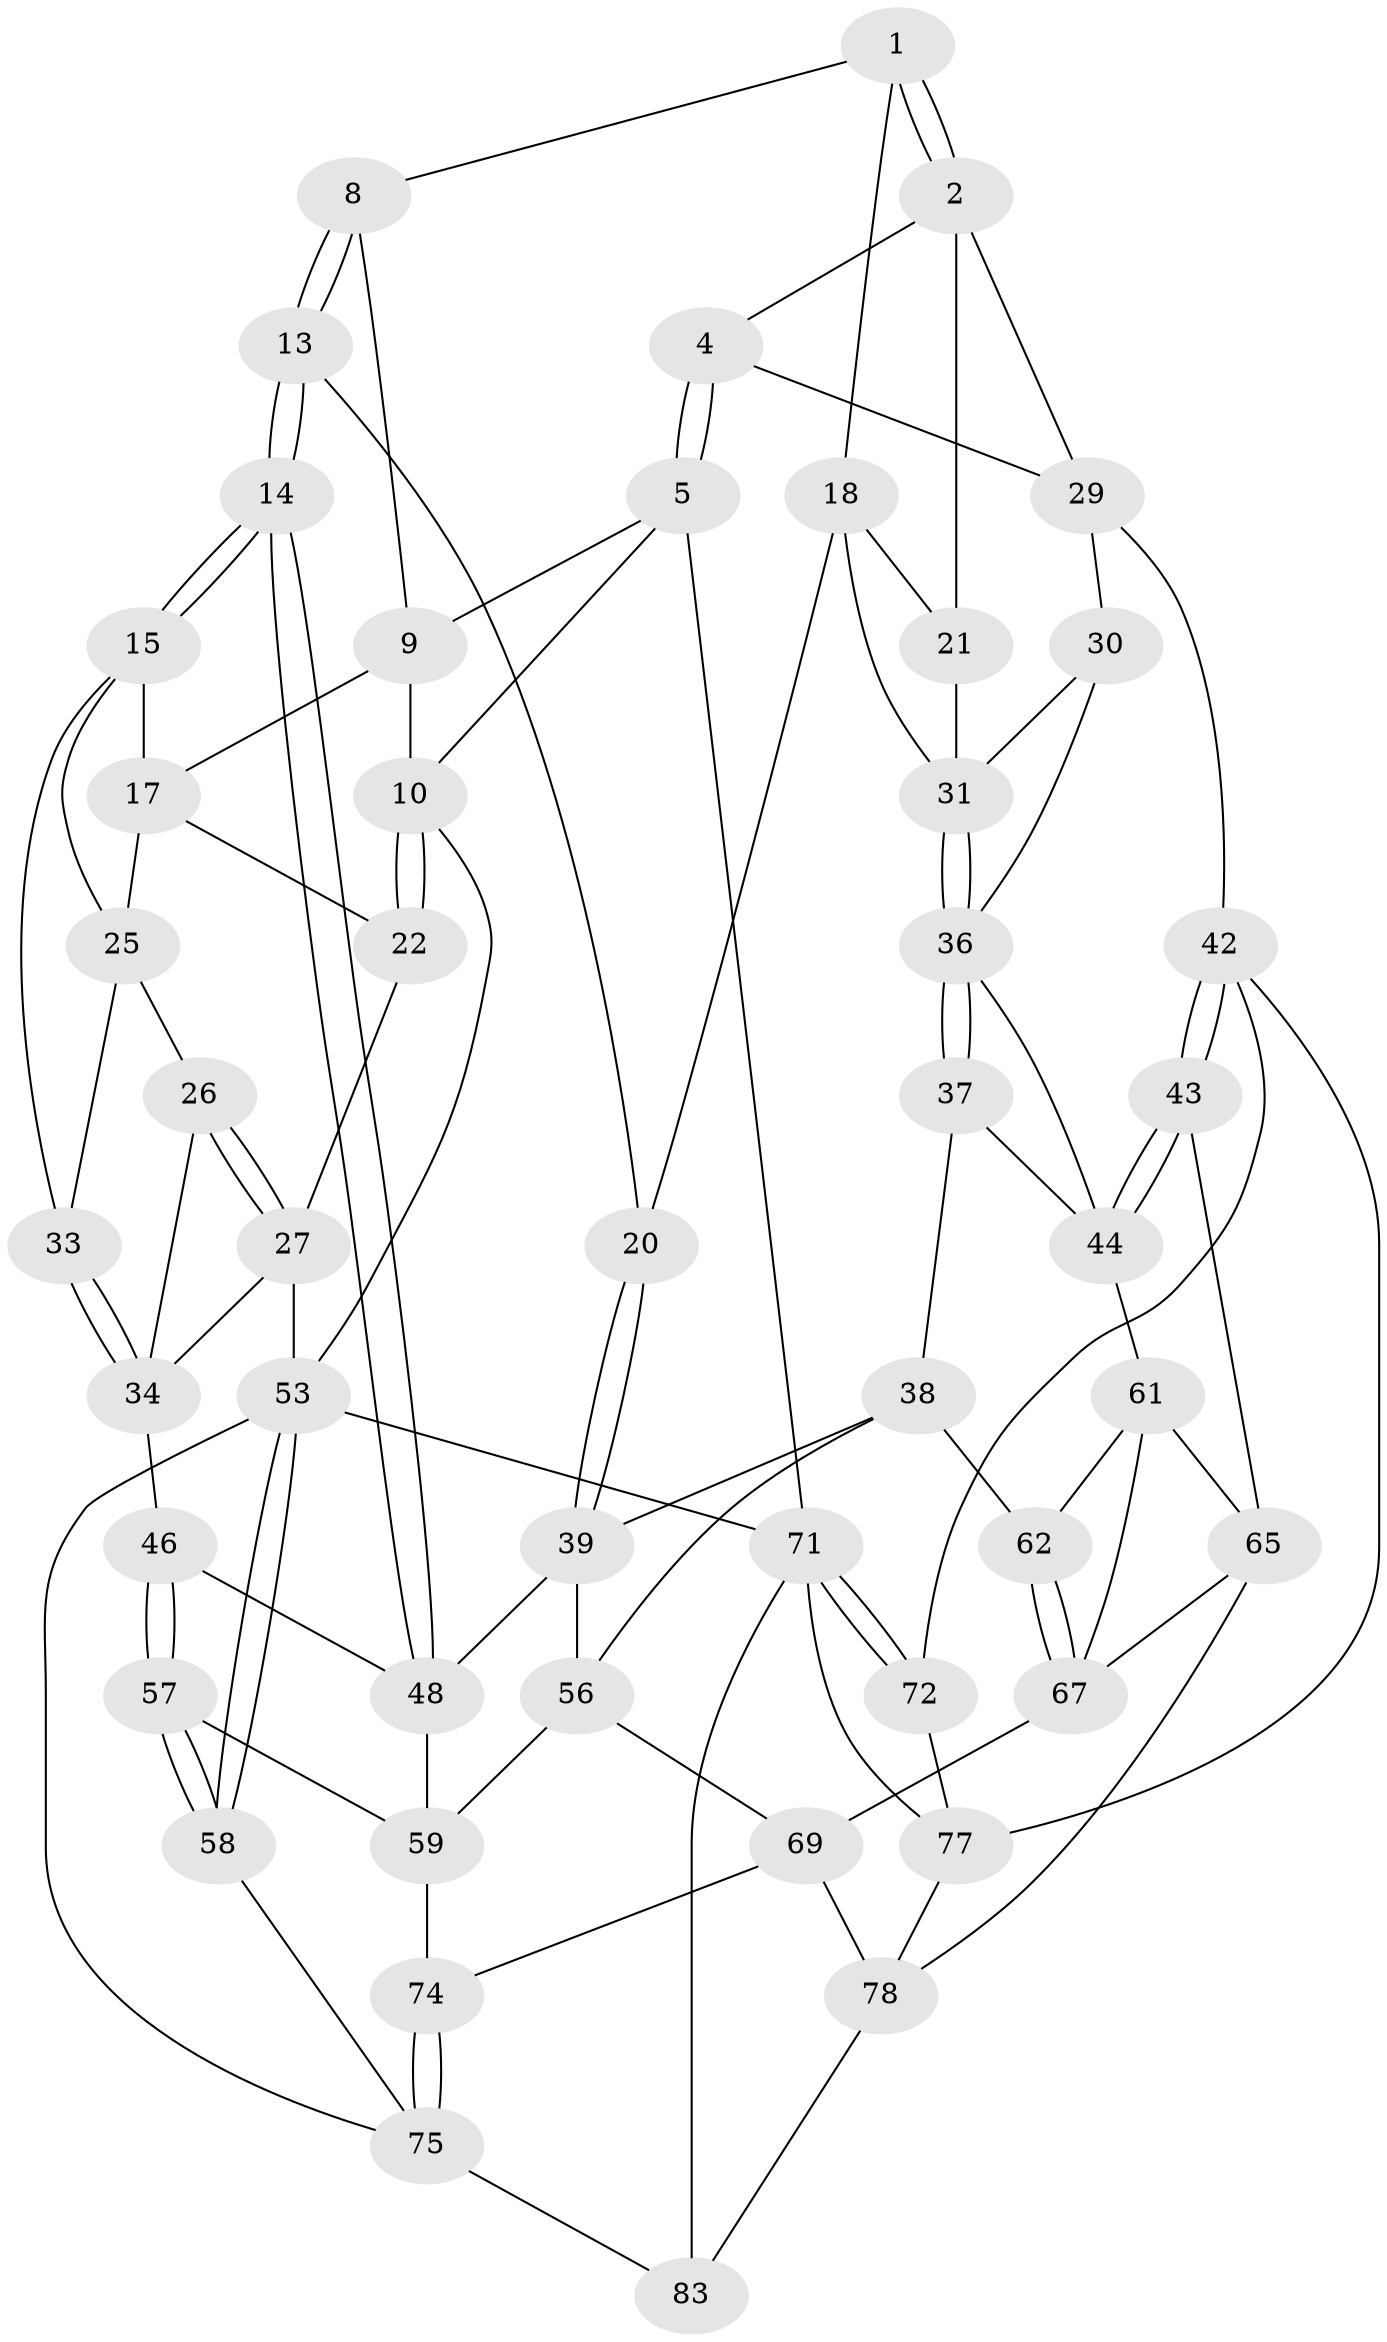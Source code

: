 // original degree distribution, {3: 0.047619047619047616, 5: 0.5, 6: 0.23809523809523808, 4: 0.21428571428571427}
// Generated by graph-tools (version 1.1) at 2025/42/03/06/25 10:42:27]
// undirected, 49 vertices, 109 edges
graph export_dot {
graph [start="1"]
  node [color=gray90,style=filled];
  1 [pos="+0.7829554553631612+0",super="+7"];
  2 [pos="+0.9696042339629314+0.1479370999629749",super="+3"];
  4 [pos="+1+0.17063000578280632"];
  5 [pos="+1+0",super="+6"];
  8 [pos="+0.6338526327485167+0.11620645981960176"];
  9 [pos="+0.4127203511596475+0",super="+12"];
  10 [pos="+0+0",super="+11"];
  13 [pos="+0.5850926014129877+0.2845598339155637"];
  14 [pos="+0.45463725465616056+0.2877318396720631"];
  15 [pos="+0.440179043861297+0.27320338315282494",super="+16"];
  17 [pos="+0.3042403594469392+0",super="+24"];
  18 [pos="+0.7615568611363854+0.20784855311355097",super="+19"];
  20 [pos="+0.6607940732300366+0.30160091848973175"];
  21 [pos="+0.9138181386863309+0.1870386328264127"];
  22 [pos="+0+0.1681848668618221",super="+23"];
  25 [pos="+0.06996641717411857+0.2098421180433649",super="+28"];
  26 [pos="+0.016042579326728968+0.2756763701831869"];
  27 [pos="+0+0.2819143914739386",super="+51"];
  29 [pos="+0.9209271734847537+0.36212217596240004",super="+40"];
  30 [pos="+0.9116516944516673+0.3627800699830112"];
  31 [pos="+0.8958121187695565+0.3530319686438001",super="+32"];
  33 [pos="+0.13105758003789075+0.3618107737083437",super="+35"];
  34 [pos="+0.12259143881587375+0.36812716889446156",super="+45"];
  36 [pos="+0.7982811626873185+0.4351706167395875",super="+41"];
  37 [pos="+0.7455434057993569+0.46568439319648636"];
  38 [pos="+0.7322766478838891+0.45937596968102623",super="+55"];
  39 [pos="+0.7223326457578891+0.4478230181870418",super="+50"];
  42 [pos="+1+0.6332839470817339",super="+73"];
  43 [pos="+0.9693415251408626+0.6013506541058797"];
  44 [pos="+0.9640789523021329+0.5957803436810228",super="+52"];
  46 [pos="+0.11791579592329847+0.4720859886513735",super="+47"];
  48 [pos="+0.44154266358006256+0.41635830704782784",super="+49"];
  53 [pos="+0+0.8790484317609483",super="+54"];
  56 [pos="+0.5694922861635343+0.6349884789956808",super="+63"];
  57 [pos="+0.1291542929278969+0.5801839171905402",super="+60"];
  58 [pos="+0+0.8679360976214",super="+76"];
  59 [pos="+0.30808717760472587+0.5815467121122275",super="+64"];
  61 [pos="+0.7526364318919078+0.5821343020198037",super="+66"];
  62 [pos="+0.688841986066524+0.6035094092221669"];
  65 [pos="+0.8765786494271147+0.6649877118360592",super="+70"];
  67 [pos="+0.7427106587747131+0.6570239185981416",super="+68"];
  69 [pos="+0.5751213390160104+0.7377405993174136",super="+79"];
  71 [pos="+1+1",super="+82"];
  72 [pos="+1+1"];
  74 [pos="+0.38036187722124987+0.8621086486400549"];
  75 [pos="+0.35705073441095436+0.8785610957975183",super="+84"];
  77 [pos="+0.8746446092349567+0.871486376477233",super="+81"];
  78 [pos="+0.827462694632969+0.8427924552139029",super="+80"];
  83 [pos="+0.6454651486432752+1"];
  1 -- 2;
  1 -- 2;
  1 -- 8;
  1 -- 18;
  2 -- 21;
  2 -- 4;
  2 -- 29;
  4 -- 5;
  4 -- 5;
  4 -- 29;
  5 -- 10;
  5 -- 71;
  5 -- 9;
  8 -- 9;
  8 -- 13;
  8 -- 13;
  9 -- 10;
  9 -- 17;
  10 -- 22;
  10 -- 22;
  10 -- 53;
  13 -- 14;
  13 -- 14;
  13 -- 20;
  14 -- 15;
  14 -- 15;
  14 -- 48;
  14 -- 48;
  15 -- 17;
  15 -- 25;
  15 -- 33;
  17 -- 22;
  17 -- 25;
  18 -- 21;
  18 -- 20;
  18 -- 31;
  20 -- 39;
  20 -- 39;
  21 -- 31;
  22 -- 27;
  25 -- 26;
  25 -- 33;
  26 -- 27;
  26 -- 27;
  26 -- 34;
  27 -- 34;
  27 -- 53;
  29 -- 30;
  29 -- 42;
  30 -- 31;
  30 -- 36;
  31 -- 36;
  31 -- 36;
  33 -- 34;
  33 -- 34;
  34 -- 46;
  36 -- 37;
  36 -- 37;
  36 -- 44;
  37 -- 38;
  37 -- 44;
  38 -- 39;
  38 -- 56;
  38 -- 62;
  39 -- 48;
  39 -- 56;
  42 -- 43;
  42 -- 43;
  42 -- 72;
  42 -- 77;
  43 -- 44;
  43 -- 44;
  43 -- 65;
  44 -- 61;
  46 -- 57;
  46 -- 57;
  46 -- 48;
  48 -- 59;
  53 -- 58;
  53 -- 58;
  53 -- 71;
  53 -- 75;
  56 -- 59;
  56 -- 69;
  57 -- 58 [weight=2];
  57 -- 58;
  57 -- 59;
  58 -- 75;
  59 -- 74;
  61 -- 62;
  61 -- 65;
  61 -- 67;
  62 -- 67;
  62 -- 67;
  65 -- 78;
  65 -- 67;
  67 -- 69;
  69 -- 74;
  69 -- 78;
  71 -- 72;
  71 -- 72;
  71 -- 83;
  71 -- 77;
  72 -- 77;
  74 -- 75;
  74 -- 75;
  75 -- 83;
  77 -- 78;
  78 -- 83;
}
